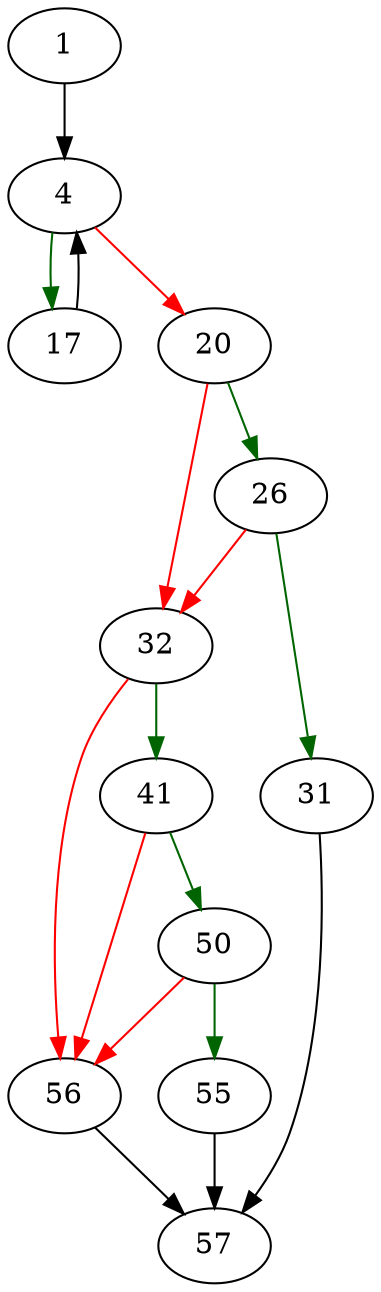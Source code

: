 strict digraph "line_is_command_terminator" {
	// Node definitions.
	1 [entry=true];
	4;
	17;
	20;
	26;
	32;
	31;
	57;
	41;
	56;
	50;
	55;

	// Edge definitions.
	1 -> 4;
	4 -> 17 [
		color=darkgreen
		cond=true
	];
	4 -> 20 [
		color=red
		cond=false
	];
	17 -> 4;
	20 -> 26 [
		color=darkgreen
		cond=true
	];
	20 -> 32 [
		color=red
		cond=false
	];
	26 -> 32 [
		color=red
		cond=false
	];
	26 -> 31 [
		color=darkgreen
		cond=true
	];
	32 -> 41 [
		color=darkgreen
		cond=true
	];
	32 -> 56 [
		color=red
		cond=false
	];
	31 -> 57;
	41 -> 56 [
		color=red
		cond=false
	];
	41 -> 50 [
		color=darkgreen
		cond=true
	];
	56 -> 57;
	50 -> 56 [
		color=red
		cond=false
	];
	50 -> 55 [
		color=darkgreen
		cond=true
	];
	55 -> 57;
}